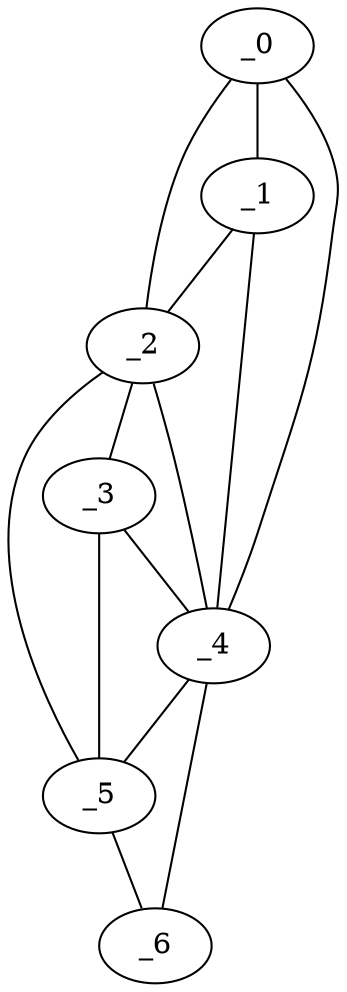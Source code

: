graph "obj11__195.gxl" {
	_0	 [x=11,
		y=38];
	_1	 [x=47,
		y=31];
	_0 -- _1	 [valence=1];
	_2	 [x=55,
		y=29];
	_0 -- _2	 [valence=1];
	_4	 [x=75,
		y=52];
	_0 -- _4	 [valence=1];
	_1 -- _2	 [valence=2];
	_1 -- _4	 [valence=2];
	_3	 [x=59,
		y=29];
	_2 -- _3	 [valence=2];
	_2 -- _4	 [valence=2];
	_5	 [x=82,
		y=28];
	_2 -- _5	 [valence=1];
	_3 -- _4	 [valence=1];
	_3 -- _5	 [valence=2];
	_4 -- _5	 [valence=2];
	_6	 [x=119,
		y=39];
	_4 -- _6	 [valence=1];
	_5 -- _6	 [valence=1];
}

